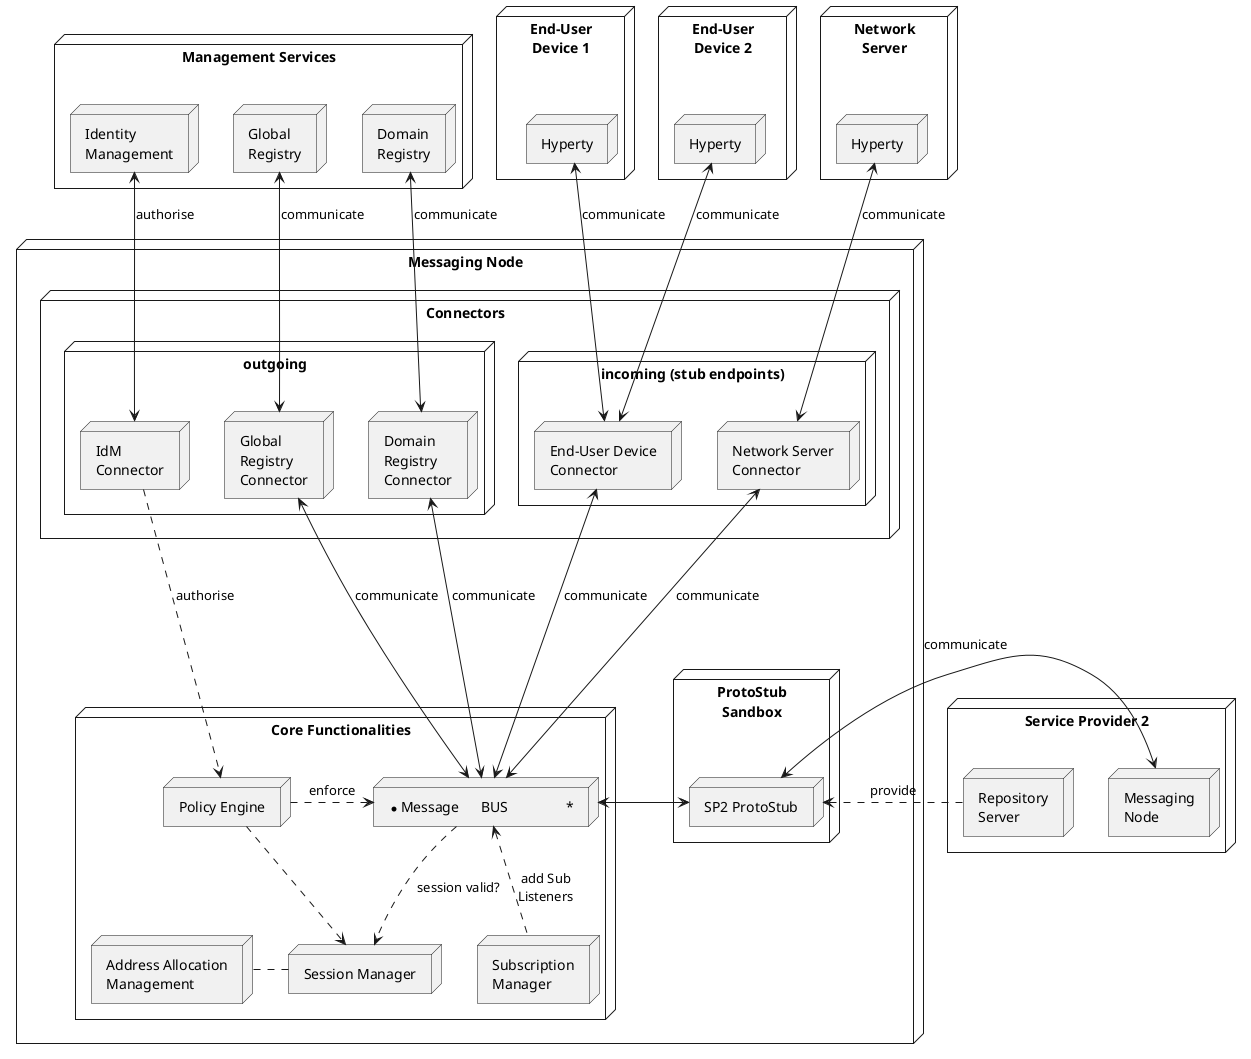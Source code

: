 

@startuml "msg-node-architecture.png"


node "Management Services" as Man1 {
	node "Global\nRegistry" as GReg
	node "Domain\nRegistry" as DomReg
	node "Identity\nManagement" as IdM1
}

node "Service Provider 2" as SP2 {
	node "Messaging\nNode" as Msg2
	node "Repository\nServer" as Repo2
}

node "End-User\nDevice 1" as User1 {
	node "Hyperty" as H1
}

node "End-User\nDevice 2" as User2 {
	node "Hyperty" as H2
}

node "Network\nServer" as Net {
	node "Hyperty" as H3
}

node "Messaging Node" as msg {


 node "ProtoStub\nSandbox" as Proto1Sand {

	 node "SP2 ProtoStub" as Proto1
 }

node "Connectors" as Conn {
	node "outgoing" as ConnOut {
		node "IdM\nConnector" as ConnIdM
		node "Global\nRegistry\nConnector" as ConnGReg
		node "Domain\nRegistry\nConnector" as ConnDomReg
	}
	node "incoming (stub endpoints)" as ConnIn {
		node "End-User Device\nConnector" as ConnUser
		node "Network Server\nConnector" as ConnNet
	}
}


node "Core Functionalities" as core {

 node "*            Message      BUS                *" as Bus

 node "Policy Engine" as BusPEP

 node "Session Manager" as Reg

 node "Address Allocation\nManagement" as ID

 node "Subscription\nManager" as Sub

 }

Repo2 ..down-> Proto1: provide

Msg2 <-left-> Proto1 : communicate

 Bus <-right-> Proto1

 BusPEP ..right-> Bus : enforce

 ConnIdM ..down-> BusPEP : authorise

 BusPEP .down-> Reg

 Reg .left. ID

 Reg <-up. Bus: session valid?

 Sub -up.> Bus: add Sub\nListeners

 ConnIdM <-up-> IdM1 : authorise

 Bus <-up-> ConnUser : communicate
 ConnUser <-up-> H1 : communicate

 ConnUser <-up-> H2 : communicate

 Bus <-up-> ConnNet : communicate
 ConnNet <-up-> H3 : communicate

 Bus <-up-> ConnGReg : communicate
 Bus <-up-> ConnDomReg : communicate
 ConnGReg <-up-> GReg : communicate
 ConnDomReg <-up-> DomReg : communicate


@enduml
